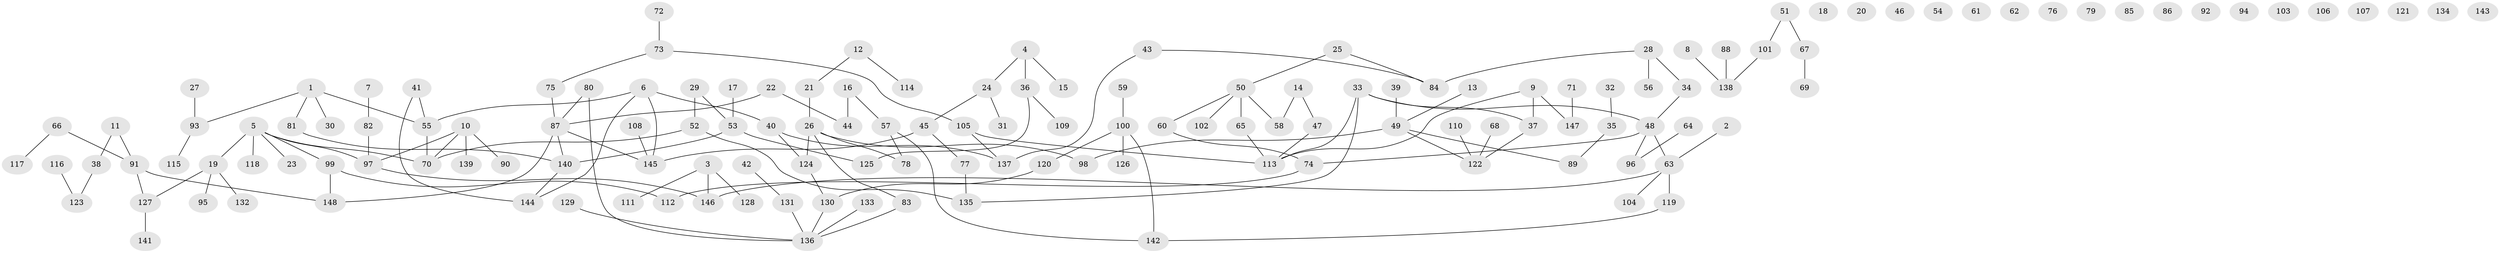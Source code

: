 // coarse degree distribution, {4: 0.07476635514018691, 1: 0.29906542056074764, 2: 0.22429906542056074, 8: 0.018691588785046728, 5: 0.07476635514018691, 3: 0.12149532710280374, 0: 0.16822429906542055, 6: 0.009345794392523364, 7: 0.009345794392523364}
// Generated by graph-tools (version 1.1) at 2025/41/03/06/25 10:41:20]
// undirected, 148 vertices, 152 edges
graph export_dot {
graph [start="1"]
  node [color=gray90,style=filled];
  1;
  2;
  3;
  4;
  5;
  6;
  7;
  8;
  9;
  10;
  11;
  12;
  13;
  14;
  15;
  16;
  17;
  18;
  19;
  20;
  21;
  22;
  23;
  24;
  25;
  26;
  27;
  28;
  29;
  30;
  31;
  32;
  33;
  34;
  35;
  36;
  37;
  38;
  39;
  40;
  41;
  42;
  43;
  44;
  45;
  46;
  47;
  48;
  49;
  50;
  51;
  52;
  53;
  54;
  55;
  56;
  57;
  58;
  59;
  60;
  61;
  62;
  63;
  64;
  65;
  66;
  67;
  68;
  69;
  70;
  71;
  72;
  73;
  74;
  75;
  76;
  77;
  78;
  79;
  80;
  81;
  82;
  83;
  84;
  85;
  86;
  87;
  88;
  89;
  90;
  91;
  92;
  93;
  94;
  95;
  96;
  97;
  98;
  99;
  100;
  101;
  102;
  103;
  104;
  105;
  106;
  107;
  108;
  109;
  110;
  111;
  112;
  113;
  114;
  115;
  116;
  117;
  118;
  119;
  120;
  121;
  122;
  123;
  124;
  125;
  126;
  127;
  128;
  129;
  130;
  131;
  132;
  133;
  134;
  135;
  136;
  137;
  138;
  139;
  140;
  141;
  142;
  143;
  144;
  145;
  146;
  147;
  148;
  1 -- 30;
  1 -- 55;
  1 -- 81;
  1 -- 93;
  2 -- 63;
  3 -- 111;
  3 -- 128;
  3 -- 146;
  4 -- 15;
  4 -- 24;
  4 -- 36;
  5 -- 19;
  5 -- 23;
  5 -- 70;
  5 -- 97;
  5 -- 99;
  5 -- 118;
  6 -- 40;
  6 -- 55;
  6 -- 144;
  6 -- 145;
  7 -- 82;
  8 -- 138;
  9 -- 37;
  9 -- 113;
  9 -- 147;
  10 -- 70;
  10 -- 90;
  10 -- 97;
  10 -- 139;
  11 -- 38;
  11 -- 91;
  12 -- 21;
  12 -- 114;
  13 -- 49;
  14 -- 47;
  14 -- 58;
  16 -- 44;
  16 -- 57;
  17 -- 53;
  19 -- 95;
  19 -- 127;
  19 -- 132;
  21 -- 26;
  22 -- 44;
  22 -- 87;
  24 -- 31;
  24 -- 45;
  25 -- 50;
  25 -- 84;
  26 -- 78;
  26 -- 83;
  26 -- 98;
  26 -- 124;
  27 -- 93;
  28 -- 34;
  28 -- 56;
  28 -- 84;
  29 -- 52;
  29 -- 53;
  32 -- 35;
  33 -- 37;
  33 -- 48;
  33 -- 113;
  33 -- 135;
  34 -- 48;
  35 -- 89;
  36 -- 109;
  36 -- 125;
  37 -- 122;
  38 -- 123;
  39 -- 49;
  40 -- 124;
  40 -- 137;
  41 -- 55;
  41 -- 144;
  42 -- 131;
  43 -- 84;
  43 -- 137;
  45 -- 77;
  45 -- 145;
  47 -- 113;
  48 -- 63;
  48 -- 74;
  48 -- 96;
  49 -- 89;
  49 -- 98;
  49 -- 122;
  50 -- 58;
  50 -- 60;
  50 -- 65;
  50 -- 102;
  51 -- 67;
  51 -- 101;
  52 -- 70;
  52 -- 135;
  53 -- 125;
  53 -- 140;
  55 -- 70;
  57 -- 78;
  57 -- 142;
  59 -- 100;
  60 -- 74;
  63 -- 104;
  63 -- 119;
  63 -- 146;
  64 -- 96;
  65 -- 113;
  66 -- 91;
  66 -- 117;
  67 -- 69;
  68 -- 122;
  71 -- 147;
  72 -- 73;
  73 -- 75;
  73 -- 105;
  74 -- 112;
  75 -- 87;
  77 -- 135;
  80 -- 87;
  80 -- 136;
  81 -- 140;
  82 -- 97;
  83 -- 136;
  87 -- 140;
  87 -- 145;
  87 -- 148;
  88 -- 138;
  91 -- 127;
  91 -- 148;
  93 -- 115;
  97 -- 146;
  99 -- 112;
  99 -- 148;
  100 -- 120;
  100 -- 126;
  100 -- 142;
  101 -- 138;
  105 -- 113;
  105 -- 137;
  108 -- 145;
  110 -- 122;
  116 -- 123;
  119 -- 142;
  120 -- 130;
  124 -- 130;
  127 -- 141;
  129 -- 136;
  130 -- 136;
  131 -- 136;
  133 -- 136;
  140 -- 144;
}
